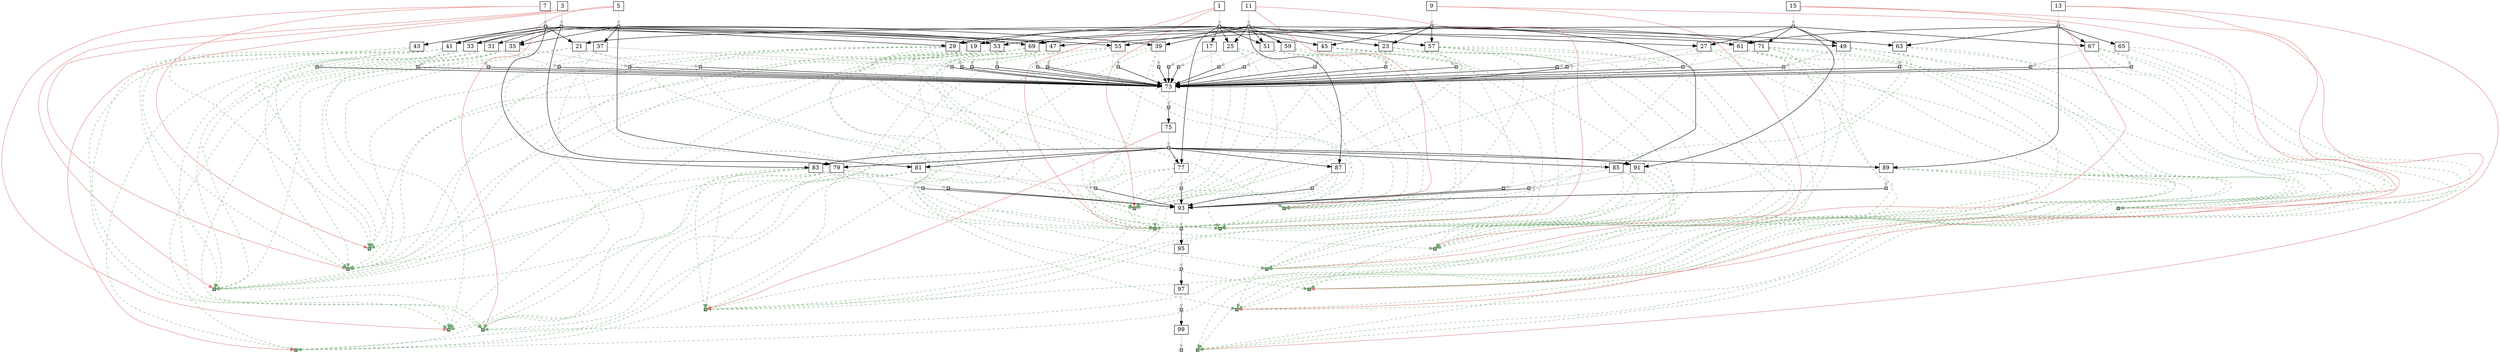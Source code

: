 strict digraph  {
	node [label="\N"];
	1	 [height=0,
		shape=rect,
		size=13.55,
		width=0];
	2	 [fillcolor=gray,
		height=0.1,
		label="",
		shape=rect,
		size=0,
		style=filled,
		width=0.1];
	1 -> 2	 [color=gray,
		size=12533144.0];
	101	 [fillcolor="#88bb88",
		height=0.1,
		label="",
		shape=rect,
		size=0,
		style=filled,
		width=0.1];
	1 -> 101	 [color="#dd7777",
		size=2390845.0,
		weight=0];
	102	 [fillcolor="#88bb88",
		height=0.1,
		label="",
		shape=rect,
		size=0,
		style=filled,
		width=0.1];
	1 -> 102	 [color="#dd7777",
		size=2390845.0,
		weight=0];
	17	 [height=0,
		shape=rect,
		size=10.73,
		width=0];
	2 -> 17	 [size=0];
	19	 [height=0,
		shape=rect,
		size=10.64,
		width=0];
	2 -> 19	 [size=0];
	21	 [height=0,
		shape=rect,
		size=10.54,
		width=0];
	2 -> 21	 [size=0];
	23	 [height=0,
		shape=rect,
		size=10.57,
		width=0];
	2 -> 23	 [size=0];
	25	 [height=0,
		shape=rect,
		size=10.54,
		width=0];
	2 -> 25	 [size=0];
	27	 [height=0,
		shape=rect,
		size=10.48,
		width=0];
	2 -> 27	 [size=0];
	29	 [height=0,
		shape=rect,
		size=10.66,
		width=0];
	2 -> 29	 [size=0];
	45	 [height=0,
		shape=rect,
		size=10.49,
		width=0];
	2 -> 45	 [size=0];
	51	 [height=0,
		shape=rect,
		size=10.7,
		width=0];
	2 -> 51	 [size=0];
	77	 [height=0,
		shape=rect,
		size=10.76,
		width=0];
	2 -> 77	 [size=0];
	3	 [height=0,
		shape=rect,
		size=13.63,
		width=0];
	4	 [fillcolor=gray,
		height=0.1,
		label="",
		shape=rect,
		size=0,
		style=filled,
		width=0.1];
	3 -> 4	 [color=gray,
		size=12598234.0];
	103	 [fillcolor="#88bb88",
		height=0.1,
		label="",
		shape=rect,
		size=0,
		style=filled,
		width=0.1];
	3 -> 103	 [color="#dd7777",
		size=2390845.0,
		weight=0];
	104	 [fillcolor="#88bb88",
		height=0.1,
		label="",
		shape=rect,
		size=0,
		style=filled,
		width=0.1];
	3 -> 104	 [color="#dd7777",
		size=2390845.0,
		weight=0];
	4 -> 19	 [size=0];
	4 -> 29	 [size=0];
	31	 [height=0,
		shape=rect,
		size=10.57,
		width=0];
	4 -> 31	 [size=0];
	33	 [height=0,
		shape=rect,
		size=10.55,
		width=0];
	4 -> 33	 [size=0];
	35	 [height=0,
		shape=rect,
		size=10.51,
		width=0];
	4 -> 35	 [size=0];
	41	 [height=0,
		shape=rect,
		size=10.66,
		width=0];
	4 -> 41	 [size=0];
	47	 [height=0,
		shape=rect,
		size=10.52,
		width=0];
	4 -> 47	 [size=0];
	53	 [height=0,
		shape=rect,
		size=10.44,
		width=0];
	4 -> 53	 [size=0];
	79	 [height=0,
		shape=rect,
		size=10.44,
		width=0];
	4 -> 79	 [size=0];
	5	 [height=0,
		shape=rect,
		size=13.29,
		width=0];
	6	 [fillcolor=gray,
		height=0.1,
		label="",
		shape=rect,
		size=0,
		style=filled,
		width=0.1];
	5 -> 6	 [color=gray,
		size=12556986.0];
	105	 [fillcolor="#88bb88",
		height=0.1,
		label="",
		shape=rect,
		size=0,
		style=filled,
		width=0.1];
	5 -> 105	 [color="#dd7777",
		size=2390845.0,
		weight=0];
	106	 [fillcolor="#88bb88",
		height=0.1,
		label="",
		shape=rect,
		size=0,
		style=filled,
		width=0.1];
	5 -> 106	 [color="#dd7777",
		size=2390845.0,
		weight=0];
	6 -> 33	 [size=0];
	6 -> 35	 [size=0];
	37	 [height=0,
		shape=rect,
		size=10.67,
		width=0];
	6 -> 37	 [size=0];
	39	 [height=0,
		shape=rect,
		size=10.44,
		width=0];
	6 -> 39	 [size=0];
	55	 [height=0,
		shape=rect,
		size=10.53,
		width=0];
	6 -> 55	 [size=0];
	61	 [height=0,
		shape=rect,
		size=10.65,
		width=0];
	6 -> 61	 [size=0];
	81	 [height=0,
		shape=rect,
		size=10.41,
		width=0];
	6 -> 81	 [size=0];
	7	 [height=0,
		shape=rect,
		size=13.62,
		width=0];
	8	 [fillcolor=gray,
		height=0.1,
		label="",
		shape=rect,
		size=0,
		style=filled,
		width=0.1];
	7 -> 8	 [color=gray,
		size=12544612.0];
	107	 [fillcolor="#88bb88",
		height=0.1,
		label="",
		shape=rect,
		size=0,
		style=filled,
		width=0.1];
	7 -> 107	 [color="#dd7777",
		size=2390845.0,
		weight=0];
	108	 [fillcolor="#88bb88",
		height=0.1,
		label="",
		shape=rect,
		size=0,
		style=filled,
		width=0.1];
	7 -> 108	 [color="#dd7777",
		size=2390845.0,
		weight=0];
	8 -> 21	 [size=0];
	8 -> 41	 [size=0];
	43	 [height=0,
		shape=rect,
		size=10.61,
		width=0];
	8 -> 43	 [size=0];
	69	 [height=0,
		shape=rect,
		size=10.57,
		width=0];
	8 -> 69	 [size=0];
	83	 [height=0,
		shape=rect,
		size=10.74,
		width=0];
	8 -> 83	 [size=0];
	9	 [height=0,
		shape=rect,
		size=13.93,
		width=0];
	10	 [fillcolor=gray,
		height=0.1,
		label="",
		shape=rect,
		size=0,
		style=filled,
		width=0.1];
	9 -> 10	 [color=gray,
		size=12529648.0];
	109	 [fillcolor="#88bb88",
		height=0.1,
		label="",
		shape=rect,
		size=0,
		style=filled,
		width=0.1];
	9 -> 109	 [color="#dd7777",
		size=2390845.0,
		weight=0];
	110	 [fillcolor="#88bb88",
		height=0.1,
		label="",
		shape=rect,
		size=0,
		style=filled,
		width=0.1];
	9 -> 110	 [color="#dd7777",
		size=2390845.0,
		weight=0];
	10 -> 23	 [size=0];
	10 -> 45	 [size=0];
	10 -> 47	 [size=0];
	49	 [height=0,
		shape=rect,
		size=10.64,
		width=0];
	10 -> 49	 [size=0];
	57	 [height=0,
		shape=rect,
		size=10.74,
		width=0];
	10 -> 57	 [size=0];
	71	 [height=0,
		shape=rect,
		size=10.73,
		width=0];
	10 -> 71	 [size=0];
	85	 [height=0,
		shape=rect,
		size=11.08,
		width=0];
	10 -> 85	 [size=0];
	11	 [height=0,
		shape=rect,
		size=13.86,
		width=0];
	12	 [fillcolor=gray,
		height=0.1,
		label="",
		shape=rect,
		size=0,
		style=filled,
		width=0.1];
	11 -> 12	 [color=gray,
		size=12537536.0];
	111	 [fillcolor="#88bb88",
		height=0.1,
		label="",
		shape=rect,
		size=0,
		style=filled,
		width=0.1];
	11 -> 111	 [color="#dd7777",
		size=2390845.0,
		weight=0];
	112	 [fillcolor="#88bb88",
		height=0.1,
		label="",
		shape=rect,
		size=0,
		style=filled,
		width=0.1];
	11 -> 112	 [color="#dd7777",
		size=2390845.0,
		weight=0];
	12 -> 25	 [size=0];
	12 -> 39	 [size=0];
	12 -> 51	 [size=0];
	12 -> 53	 [size=0];
	12 -> 55	 [size=0];
	12 -> 57	 [size=0];
	59	 [height=0,
		shape=rect,
		size=10.53,
		width=0];
	12 -> 59	 [size=0];
	63	 [height=0,
		shape=rect,
		size=10.61,
		width=0];
	12 -> 63	 [size=0];
	87	 [height=0,
		shape=rect,
		size=10.86,
		width=0];
	12 -> 87	 [size=0];
	13	 [height=0,
		shape=rect,
		size=13.67,
		width=0];
	14	 [fillcolor=gray,
		height=0.1,
		label="",
		shape=rect,
		size=0,
		style=filled,
		width=0.1];
	13 -> 14	 [color=gray,
		size=12536264.0];
	113	 [fillcolor="#88bb88",
		height=0.1,
		label="",
		shape=rect,
		size=0,
		style=filled,
		width=0.1];
	13 -> 113	 [color="#dd7777",
		size=2390845.0,
		weight=0];
	114	 [fillcolor="#88bb88",
		height=0.1,
		label="",
		shape=rect,
		size=0,
		style=filled,
		width=0.1];
	13 -> 114	 [color="#dd7777",
		size=2390845.0,
		weight=0];
	14 -> 61	 [size=0];
	14 -> 63	 [size=0];
	65	 [height=0,
		shape=rect,
		size=10.51,
		width=0];
	14 -> 65	 [size=0];
	67	 [height=0,
		shape=rect,
		size=10.56,
		width=0];
	14 -> 67	 [size=0];
	89	 [height=0,
		shape=rect,
		size=10.73,
		width=0];
	14 -> 89	 [size=0];
	15	 [height=0,
		shape=rect,
		size=13.42,
		width=0];
	16	 [fillcolor=gray,
		height=0.1,
		label="",
		shape=rect,
		size=0,
		style=filled,
		width=0.1];
	15 -> 16	 [color=gray,
		size=12538524.0];
	115	 [fillcolor="#88bb88",
		height=0.1,
		label="",
		shape=rect,
		size=0,
		style=filled,
		width=0.1];
	15 -> 115	 [color="#dd7777",
		size=2390845.0,
		weight=0];
	116	 [fillcolor="#88bb88",
		height=0.1,
		label="",
		shape=rect,
		size=0,
		style=filled,
		width=0.1];
	15 -> 116	 [color="#dd7777",
		size=2390845.0,
		weight=0];
	16 -> 27	 [size=0];
	16 -> 49	 [size=0];
	16 -> 67	 [size=0];
	16 -> 69	 [size=0];
	16 -> 71	 [size=0];
	91	 [height=0,
		shape=rect,
		size=11.1,
		width=0];
	16 -> 91	 [size=0];
	18	 [fillcolor=gray,
		height=0.1,
		label="",
		shape=rect,
		size=0,
		style=filled,
		width=0.1];
	17 -> 18	 [color=gray,
		size=8533599.0];
	17 -> 101	 [color="#77aa77",
		size=0,
		style=dashed,
		weight=0];
	17 -> 102	 [color="#77aa77",
		size=0,
		style=dashed,
		weight=0];
	73	 [height=0,
		shape=rect,
		size=2.24,
		width=0];
	18 -> 73	 [size=222535.0];
	20	 [fillcolor=gray,
		height=0.1,
		label="",
		shape=rect,
		size=0,
		style=filled,
		width=0.1];
	19 -> 20	 [color=gray,
		size=16909449.0];
	19 -> 101	 [color="#77aa77",
		size=0,
		style=dashed,
		weight=0];
	19 -> 102	 [color="#77aa77",
		size=0,
		style=dashed,
		weight=0];
	19 -> 103	 [color="#77aa77",
		size=0,
		style=dashed,
		weight=0];
	19 -> 104	 [color="#77aa77",
		size=0,
		style=dashed,
		weight=0];
	20 -> 73	 [size=222535.0];
	22	 [fillcolor=gray,
		height=0.1,
		label="",
		shape=rect,
		size=0,
		style=filled,
		width=0.1];
	21 -> 22	 [color=gray,
		size=16855827.0];
	21 -> 101	 [color="#77aa77",
		size=0,
		style=dashed,
		weight=0];
	21 -> 102	 [color="#77aa77",
		size=0,
		style=dashed,
		weight=0];
	21 -> 107	 [color="#77aa77",
		size=0,
		style=dashed,
		weight=0];
	21 -> 108	 [color="#77aa77",
		size=0,
		style=dashed,
		weight=0];
	22 -> 73	 [size=222535.0];
	24	 [fillcolor=gray,
		height=0.1,
		label="",
		shape=rect,
		size=0,
		style=filled,
		width=0.1];
	23 -> 24	 [color=gray,
		size=16840863.0];
	23 -> 101	 [color="#77aa77",
		size=0,
		style=dashed,
		weight=0];
	23 -> 102	 [color="#77aa77",
		size=0,
		style=dashed,
		weight=0];
	23 -> 109	 [color="#77aa77",
		size=0,
		style=dashed,
		weight=0];
	23 -> 110	 [color="#77aa77",
		size=0,
		style=dashed,
		weight=0];
	24 -> 73	 [size=222535.0];
	26	 [fillcolor=gray,
		height=0.1,
		label="",
		shape=rect,
		size=0,
		style=filled,
		width=0.1];
	25 -> 26	 [color=gray,
		size=16848751.0];
	25 -> 101	 [color="#77aa77",
		size=0,
		style=dashed,
		weight=0];
	25 -> 102	 [color="#77aa77",
		size=0,
		style=dashed,
		weight=0];
	25 -> 111	 [color="#77aa77",
		size=0,
		style=dashed,
		weight=0];
	25 -> 112	 [color="#77aa77",
		size=0,
		style=dashed,
		weight=0];
	26 -> 73	 [size=222535.0];
	28	 [fillcolor=gray,
		height=0.1,
		label="",
		shape=rect,
		size=0,
		style=filled,
		width=0.1];
	27 -> 28	 [color=gray,
		size=16849739.0];
	27 -> 101	 [color="#77aa77",
		size=0,
		style=dashed,
		weight=0];
	27 -> 102	 [color="#77aa77",
		size=0,
		style=dashed,
		weight=0];
	27 -> 115	 [color="#77aa77",
		size=0,
		style=dashed,
		weight=0];
	27 -> 116	 [color="#77aa77",
		size=0,
		style=dashed,
		weight=0];
	28 -> 73	 [size=222535.0];
	30	 [fillcolor=gray,
		height=0.1,
		label="",
		shape=rect,
		size=0,
		style=filled,
		width=0.1];
	29 -> 30	 [color=gray,
		size=16909449.0];
	29 -> 101	 [color="#77aa77",
		size=0,
		style=dashed,
		weight=0];
	29 -> 102	 [color="#77aa77",
		size=0,
		style=dashed,
		weight=0];
	29 -> 103	 [color="#77aa77",
		size=0,
		style=dashed,
		weight=0];
	29 -> 104	 [color="#77aa77",
		size=0,
		style=dashed,
		weight=0];
	30 -> 73	 [size=222535.0];
	32	 [fillcolor=gray,
		height=0.1,
		label="",
		shape=rect,
		size=0,
		style=filled,
		width=0.1];
	31 -> 32	 [color=gray,
		size=8598689.0];
	31 -> 103	 [color="#77aa77",
		size=0,
		style=dashed,
		weight=0];
	31 -> 104	 [color="#77aa77",
		size=0,
		style=dashed,
		weight=0];
	32 -> 73	 [size=222535.0];
	34	 [fillcolor=gray,
		height=0.1,
		label="",
		shape=rect,
		size=0,
		style=filled,
		width=0.1];
	33 -> 34	 [color=gray,
		size=16933291.0];
	33 -> 103	 [color="#77aa77",
		size=0,
		style=dashed,
		weight=0];
	33 -> 104	 [color="#77aa77",
		size=0,
		style=dashed,
		weight=0];
	33 -> 105	 [color="#77aa77",
		size=0,
		style=dashed,
		weight=0];
	33 -> 106	 [color="#77aa77",
		size=0,
		style=dashed,
		weight=0];
	34 -> 73	 [size=222535.0];
	36	 [fillcolor=gray,
		height=0.1,
		label="",
		shape=rect,
		size=0,
		style=filled,
		width=0.1];
	35 -> 36	 [color=gray,
		size=16933291.0];
	35 -> 103	 [color="#77aa77",
		size=0,
		style=dashed,
		weight=0];
	35 -> 104	 [color="#77aa77",
		size=0,
		style=dashed,
		weight=0];
	35 -> 105	 [color="#77aa77",
		size=0,
		style=dashed,
		weight=0];
	35 -> 106	 [color="#77aa77",
		size=0,
		style=dashed,
		weight=0];
	36 -> 73	 [size=222535.0];
	38	 [fillcolor=gray,
		height=0.1,
		label="",
		shape=rect,
		size=0,
		style=filled,
		width=0.1];
	37 -> 38	 [color=gray,
		size=8557441.0];
	37 -> 105	 [color="#77aa77",
		size=0,
		style=dashed,
		weight=0];
	37 -> 106	 [color="#77aa77",
		size=0,
		style=dashed,
		weight=0];
	38 -> 73	 [size=222535.0];
	40	 [fillcolor=gray,
		height=0.1,
		label="",
		shape=rect,
		size=0,
		style=filled,
		width=0.1];
	39 -> 40	 [color=gray,
		size=16872593.0];
	39 -> 105	 [color="#77aa77",
		size=0,
		style=dashed,
		weight=0];
	39 -> 106	 [color="#77aa77",
		size=0,
		style=dashed,
		weight=0];
	39 -> 111	 [color="#77aa77",
		size=0,
		style=dashed,
		weight=0];
	39 -> 112	 [color="#77aa77",
		size=0,
		style=dashed,
		weight=0];
	40 -> 73	 [size=222535.0];
	42	 [fillcolor=gray,
		height=0.1,
		label="",
		shape=rect,
		size=0,
		style=filled,
		width=0.1];
	41 -> 42	 [color=gray,
		size=16920917.0];
	41 -> 103	 [color="#77aa77",
		size=0,
		style=dashed,
		weight=0];
	41 -> 104	 [color="#77aa77",
		size=0,
		style=dashed,
		weight=0];
	41 -> 107	 [color="#77aa77",
		size=0,
		style=dashed,
		weight=0];
	41 -> 108	 [color="#77aa77",
		size=0,
		style=dashed,
		weight=0];
	42 -> 73	 [size=222535.0];
	44	 [fillcolor=gray,
		height=0.1,
		label="",
		shape=rect,
		size=0,
		style=filled,
		width=0.1];
	43 -> 44	 [color=gray,
		size=8545067.0];
	43 -> 107	 [color="#77aa77",
		size=0,
		style=dashed,
		weight=0];
	43 -> 108	 [color="#77aa77",
		size=0,
		style=dashed,
		weight=0];
	44 -> 73	 [size=222535.0];
	46	 [fillcolor=gray,
		height=0.1,
		label="",
		shape=rect,
		size=0,
		style=filled,
		width=0.1];
	45 -> 46	 [color=gray,
		size=16840863.0];
	45 -> 101	 [color="#77aa77",
		size=0,
		style=dashed,
		weight=0];
	45 -> 102	 [color="#77aa77",
		size=0,
		style=dashed,
		weight=0];
	45 -> 109	 [color="#77aa77",
		size=0,
		style=dashed,
		weight=0];
	45 -> 110	 [color="#77aa77",
		size=0,
		style=dashed,
		weight=0];
	46 -> 73	 [size=222535.0];
	48	 [fillcolor=gray,
		height=0.1,
		label="",
		shape=rect,
		size=0,
		style=filled,
		width=0.1];
	47 -> 48	 [color=gray,
		size=16905953.0];
	47 -> 103	 [color="#77aa77",
		size=0,
		style=dashed,
		weight=0];
	47 -> 104	 [color="#77aa77",
		size=0,
		style=dashed,
		weight=0];
	47 -> 109	 [color="#77aa77",
		size=0,
		style=dashed,
		weight=0];
	47 -> 110	 [color="#77aa77",
		size=0,
		style=dashed,
		weight=0];
	48 -> 73	 [size=222535.0];
	50	 [fillcolor=gray,
		height=0.1,
		label="",
		shape=rect,
		size=0,
		style=filled,
		width=0.1];
	49 -> 50	 [color=gray,
		size=16846243.0];
	49 -> 109	 [color="#77aa77",
		size=0,
		style=dashed,
		weight=0];
	49 -> 110	 [color="#77aa77",
		size=0,
		style=dashed,
		weight=0];
	49 -> 115	 [color="#77aa77",
		size=0,
		style=dashed,
		weight=0];
	49 -> 116	 [color="#77aa77",
		size=0,
		style=dashed,
		weight=0];
	50 -> 73	 [size=222535.0];
	52	 [fillcolor=gray,
		height=0.1,
		label="",
		shape=rect,
		size=0,
		style=filled,
		width=0.1];
	51 -> 52	 [color=gray,
		size=16848751.0];
	51 -> 101	 [color="#77aa77",
		size=0,
		style=dashed,
		weight=0];
	51 -> 102	 [color="#77aa77",
		size=0,
		style=dashed,
		weight=0];
	51 -> 111	 [color="#77aa77",
		size=0,
		style=dashed,
		weight=0];
	51 -> 112	 [color="#77aa77",
		size=0,
		style=dashed,
		weight=0];
	52 -> 73	 [size=222535.0];
	54	 [fillcolor=gray,
		height=0.1,
		label="",
		shape=rect,
		size=0,
		style=filled,
		width=0.1];
	53 -> 54	 [color=gray,
		size=16913841.0];
	53 -> 103	 [color="#77aa77",
		size=0,
		style=dashed,
		weight=0];
	53 -> 104	 [color="#77aa77",
		size=0,
		style=dashed,
		weight=0];
	53 -> 111	 [color="#77aa77",
		size=0,
		style=dashed,
		weight=0];
	53 -> 112	 [color="#77aa77",
		size=0,
		style=dashed,
		weight=0];
	54 -> 73	 [size=222535.0];
	56	 [fillcolor=gray,
		height=0.1,
		label="",
		shape=rect,
		size=0,
		style=filled,
		width=0.1];
	55 -> 56	 [color=gray,
		size=16872593.0];
	55 -> 105	 [color="#77aa77",
		size=0,
		style=dashed,
		weight=0];
	55 -> 106	 [color="#77aa77",
		size=0,
		style=dashed,
		weight=0];
	55 -> 111	 [color="#77aa77",
		size=0,
		style=dashed,
		weight=0];
	55 -> 112	 [color="#77aa77",
		size=0,
		style=dashed,
		weight=0];
	56 -> 73	 [size=222535.0];
	58	 [fillcolor=gray,
		height=0.1,
		label="",
		shape=rect,
		size=0,
		style=filled,
		width=0.1];
	57 -> 58	 [color=gray,
		size=16845255.0];
	57 -> 109	 [color="#77aa77",
		size=0,
		style=dashed,
		weight=0];
	57 -> 110	 [color="#77aa77",
		size=0,
		style=dashed,
		weight=0];
	57 -> 111	 [color="#77aa77",
		size=0,
		style=dashed,
		weight=0];
	57 -> 112	 [color="#77aa77",
		size=0,
		style=dashed,
		weight=0];
	58 -> 73	 [size=222535.0];
	60	 [fillcolor=gray,
		height=0.1,
		label="",
		shape=rect,
		size=0,
		style=filled,
		width=0.1];
	59 -> 60	 [color=gray,
		size=8537991.0];
	59 -> 111	 [color="#77aa77",
		size=0,
		style=dashed,
		weight=0];
	59 -> 112	 [color="#77aa77",
		size=0,
		style=dashed,
		weight=0];
	60 -> 73	 [size=222535.0];
	62	 [fillcolor=gray,
		height=0.1,
		label="",
		shape=rect,
		size=0,
		style=filled,
		width=0.1];
	61 -> 62	 [color=gray,
		size=16871321.0];
	61 -> 105	 [color="#77aa77",
		size=0,
		style=dashed,
		weight=0];
	61 -> 106	 [color="#77aa77",
		size=0,
		style=dashed,
		weight=0];
	61 -> 113	 [color="#77aa77",
		size=0,
		style=dashed,
		weight=0];
	61 -> 114	 [color="#77aa77",
		size=0,
		style=dashed,
		weight=0];
	62 -> 73	 [size=222535.0];
	64	 [fillcolor=gray,
		height=0.1,
		label="",
		shape=rect,
		size=0,
		style=filled,
		width=0.1];
	63 -> 64	 [color=gray,
		size=16851871.0];
	63 -> 111	 [color="#77aa77",
		size=0,
		style=dashed,
		weight=0];
	63 -> 112	 [color="#77aa77",
		size=0,
		style=dashed,
		weight=0];
	63 -> 113	 [color="#77aa77",
		size=0,
		style=dashed,
		weight=0];
	63 -> 114	 [color="#77aa77",
		size=0,
		style=dashed,
		weight=0];
	64 -> 73	 [size=222535.0];
	66	 [fillcolor=gray,
		height=0.1,
		label="",
		shape=rect,
		size=0,
		style=filled,
		width=0.1];
	65 -> 66	 [color=gray,
		size=8536719.0];
	65 -> 113	 [color="#77aa77",
		size=0,
		style=dashed,
		weight=0];
	65 -> 114	 [color="#77aa77",
		size=0,
		style=dashed,
		weight=0];
	66 -> 73	 [size=222535.0];
	68	 [fillcolor=gray,
		height=0.1,
		label="",
		shape=rect,
		size=0,
		style=filled,
		width=0.1];
	67 -> 68	 [color=gray,
		size=16852859.0];
	67 -> 113	 [color="#77aa77",
		size=0,
		style=dashed,
		weight=0];
	67 -> 114	 [color="#77aa77",
		size=0,
		style=dashed,
		weight=0];
	67 -> 115	 [color="#77aa77",
		size=0,
		style=dashed,
		weight=0];
	67 -> 116	 [color="#77aa77",
		size=0,
		style=dashed,
		weight=0];
	68 -> 73	 [size=222535.0];
	70	 [fillcolor=gray,
		height=0.1,
		label="",
		shape=rect,
		size=0,
		style=filled,
		width=0.1];
	69 -> 70	 [color=gray,
		size=16861207.0];
	69 -> 107	 [color="#77aa77",
		size=0,
		style=dashed,
		weight=0];
	69 -> 108	 [color="#77aa77",
		size=0,
		style=dashed,
		weight=0];
	69 -> 115	 [color="#77aa77",
		size=0,
		style=dashed,
		weight=0];
	69 -> 116	 [color="#77aa77",
		size=0,
		style=dashed,
		weight=0];
	70 -> 73	 [size=222535.0];
	72	 [fillcolor=gray,
		height=0.1,
		label="",
		shape=rect,
		size=0,
		style=filled,
		width=0.1];
	71 -> 72	 [color=gray,
		size=16846243.0];
	71 -> 109	 [color="#77aa77",
		size=0,
		style=dashed,
		weight=0];
	71 -> 110	 [color="#77aa77",
		size=0,
		style=dashed,
		weight=0];
	71 -> 115	 [color="#77aa77",
		size=0,
		style=dashed,
		weight=0];
	71 -> 116	 [color="#77aa77",
		size=0,
		style=dashed,
		weight=0];
	72 -> 73	 [size=222535.0];
	74	 [fillcolor=gray,
		height=0.1,
		label="",
		shape=rect,
		size=0,
		style=filled,
		width=0.1];
	73 -> 74	 [color=gray,
		size=6641.0];
	75	 [height=0,
		shape=rect,
		size=4.34,
		width=0];
	74 -> 75	 [size=5878.0];
	76	 [fillcolor=gray,
		height=0.1,
		label="",
		shape=rect,
		size=0,
		style=filled,
		width=0.1];
	75 -> 76	 [color=gray,
		size=1765.0];
	117	 [fillcolor="#88bb88",
		height=0.1,
		label="",
		shape=rect,
		size=0,
		style=filled,
		width=0.1];
	75 -> 117	 [color="#dd7777",
		size=2390845.0,
		weight=0];
	76 -> 77	 [size=0];
	76 -> 79	 [size=0];
	76 -> 81	 [size=0];
	76 -> 83	 [size=0];
	76 -> 85	 [size=0];
	76 -> 87	 [size=0];
	76 -> 89	 [size=0];
	76 -> 91	 [size=0];
	78	 [fillcolor=gray,
		height=0.1,
		label="",
		shape=rect,
		size=0,
		style=filled,
		width=0.1];
	77 -> 78	 [color=gray,
		size=16617015.0];
	77 -> 101	 [color="#77aa77",
		size=0,
		style=dashed,
		weight=0];
	77 -> 102	 [color="#77aa77",
		size=0,
		style=dashed,
		weight=0];
	77 -> 117	 [color="#77aa77",
		size=0,
		style=dashed,
		weight=0];
	93	 [height=0,
		shape=rect,
		size=3.03,
		width=0];
	78 -> 93	 [size=8305830.0];
	80	 [fillcolor=gray,
		height=0.1,
		label="",
		shape=rect,
		size=0,
		style=filled,
		width=0.1];
	79 -> 80	 [color=gray,
		size=16721105.0];
	79 -> 103	 [color="#77aa77",
		size=0,
		style=dashed,
		weight=0];
	79 -> 104	 [color="#77aa77",
		size=0,
		style=dashed,
		weight=0];
	79 -> 117	 [color="#77aa77",
		size=0,
		style=dashed,
		weight=0];
	80 -> 93	 [size=8344830.0];
	82	 [fillcolor=gray,
		height=0.1,
		label="",
		shape=rect,
		size=0,
		style=filled,
		width=0.1];
	81 -> 82	 [color=gray,
		size=16662911.0];
	81 -> 105	 [color="#77aa77",
		size=0,
		style=dashed,
		weight=0];
	81 -> 106	 [color="#77aa77",
		size=0,
		style=dashed,
		weight=0];
	81 -> 117	 [color="#77aa77",
		size=0,
		style=dashed,
		weight=0];
	82 -> 93	 [size=8327884.0];
	84	 [fillcolor=gray,
		height=0.1,
		label="",
		shape=rect,
		size=0,
		style=filled,
		width=0.1];
	83 -> 84	 [color=gray,
		size=16662329.0];
	83 -> 107	 [color="#77aa77",
		size=0,
		style=dashed,
		weight=0];
	83 -> 108	 [color="#77aa77",
		size=0,
		style=dashed,
		weight=0];
	83 -> 117	 [color="#77aa77",
		size=0,
		style=dashed,
		weight=0];
	84 -> 93	 [size=8339676.0];
	86	 [fillcolor=gray,
		height=0.1,
		label="",
		shape=rect,
		size=0,
		style=filled,
		width=0.1];
	85 -> 86	 [color=gray,
		size=16624329.0];
	85 -> 109	 [color="#77aa77",
		size=0,
		style=dashed,
		weight=0];
	85 -> 110	 [color="#77aa77",
		size=0,
		style=dashed,
		weight=0];
	85 -> 117	 [color="#77aa77",
		size=0,
		style=dashed,
		weight=0];
	86 -> 93	 [size=8316640.0];
	88	 [fillcolor=gray,
		height=0.1,
		label="",
		shape=rect,
		size=0,
		style=filled,
		width=0.1];
	87 -> 88	 [color=gray,
		size=16627665.0];
	87 -> 111	 [color="#77aa77",
		size=0,
		style=dashed,
		weight=0];
	87 -> 112	 [color="#77aa77",
		size=0,
		style=dashed,
		weight=0];
	87 -> 117	 [color="#77aa77",
		size=0,
		style=dashed,
		weight=0];
	88 -> 93	 [size=8312088.0];
	90	 [fillcolor=gray,
		height=0.1,
		label="",
		shape=rect,
		size=0,
		style=filled,
		width=0.1];
	89 -> 90	 [color=gray,
		size=16635685.0];
	89 -> 113	 [color="#77aa77",
		size=0,
		style=dashed,
		weight=0];
	89 -> 114	 [color="#77aa77",
		size=0,
		style=dashed,
		weight=0];
	89 -> 117	 [color="#77aa77",
		size=0,
		style=dashed,
		weight=0];
	90 -> 93	 [size=8321380.0];
	92	 [fillcolor=gray,
		height=0.1,
		label="",
		shape=rect,
		size=0,
		style=filled,
		width=0.1];
	91 -> 92	 [color=gray,
		size=16624675.0];
	91 -> 115	 [color="#77aa77",
		size=0,
		style=dashed,
		weight=0];
	91 -> 116	 [color="#77aa77",
		size=0,
		style=dashed,
		weight=0];
	91 -> 117	 [color="#77aa77",
		size=0,
		style=dashed,
		weight=0];
	92 -> 93	 [size=8308110.0];
	94	 [fillcolor=gray,
		height=0.1,
		label="",
		shape=rect,
		size=0,
		style=filled,
		width=0.1];
	93 -> 94	 [color=gray,
		size=3492.0];
	95	 [height=0,
		shape=rect,
		size=4.76,
		width=0];
	94 -> 95	 [size=2152.0];
	96	 [fillcolor=gray,
		height=0.1,
		label="",
		shape=rect,
		size=0,
		style=filled,
		width=0.1];
	95 -> 96	 [color=gray,
		size=119494742.0];
	97	 [height=0,
		shape=rect,
		size=4.88,
		width=0];
	96 -> 97	 [size=119494438.0];
	98	 [fillcolor=gray,
		height=0.1,
		label="",
		shape=rect,
		size=0,
		style=filled,
		width=0.1];
	97 -> 98	 [color=gray,
		size=2390845.0];
	99	 [height=0,
		shape=rect,
		size=0.8,
		width=0];
	98 -> 99	 [size=2390845.0];
	100	 [fillcolor=gray,
		height=0.1,
		label="",
		shape=rect,
		size=0,
		style=filled,
		width=0.1];
	99 -> 100	 [color=gray,
		size=399906.0];
}
